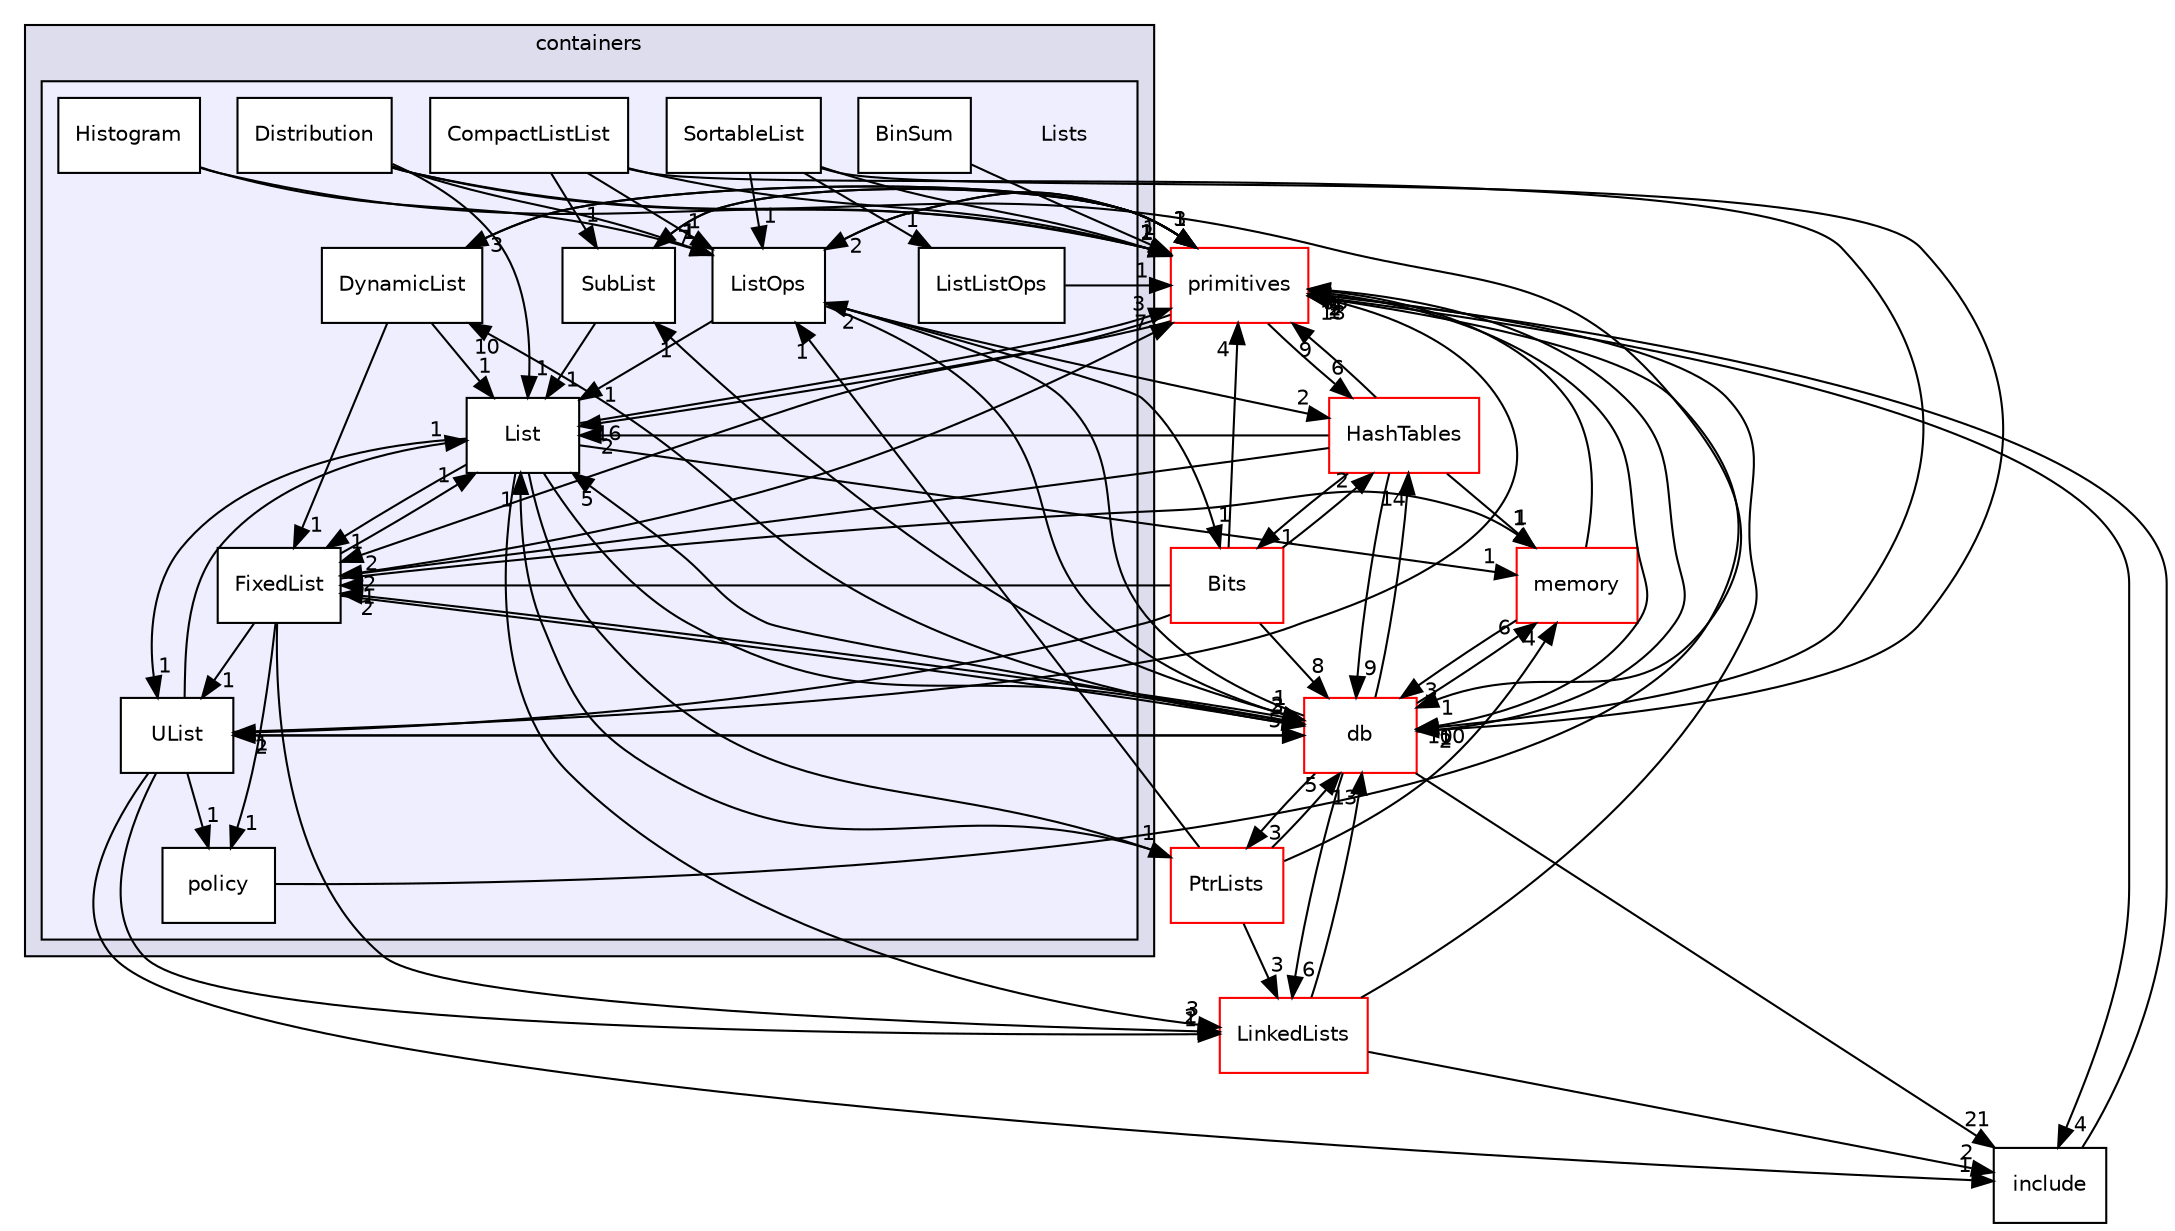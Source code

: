 digraph "src/OpenFOAM/containers/Lists" {
  bgcolor=transparent;
  compound=true
  node [ fontsize="10", fontname="Helvetica"];
  edge [ labelfontsize="10", labelfontname="Helvetica"];
  subgraph clusterdir_19d0872053bde092be81d7fe3f56cbf7 {
    graph [ bgcolor="#ddddee", pencolor="black", label="containers" fontname="Helvetica", fontsize="10", URL="dir_19d0872053bde092be81d7fe3f56cbf7.html"]
  subgraph clusterdir_f87fe3b02e96c330e8a853ff310f1666 {
    graph [ bgcolor="#eeeeff", pencolor="black", label="" URL="dir_f87fe3b02e96c330e8a853ff310f1666.html"];
    dir_f87fe3b02e96c330e8a853ff310f1666 [shape=plaintext label="Lists"];
    dir_602162b67081b7867caaa8d091fb1724 [shape=box label="BinSum" color="black" fillcolor="white" style="filled" URL="dir_602162b67081b7867caaa8d091fb1724.html"];
    dir_833496cb5a8b58b75bc79e857f41a5d7 [shape=box label="CompactListList" color="black" fillcolor="white" style="filled" URL="dir_833496cb5a8b58b75bc79e857f41a5d7.html"];
    dir_59f93597cc1ee20c29d678698223cf27 [shape=box label="Distribution" color="black" fillcolor="white" style="filled" URL="dir_59f93597cc1ee20c29d678698223cf27.html"];
    dir_a20ab38044f60e4dac365f73757378d6 [shape=box label="DynamicList" color="black" fillcolor="white" style="filled" URL="dir_a20ab38044f60e4dac365f73757378d6.html"];
    dir_8ae708bd051dd27b69149ee282cd159a [shape=box label="FixedList" color="black" fillcolor="white" style="filled" URL="dir_8ae708bd051dd27b69149ee282cd159a.html"];
    dir_6a5c0fdd6d142927ad4090a95de87297 [shape=box label="Histogram" color="black" fillcolor="white" style="filled" URL="dir_6a5c0fdd6d142927ad4090a95de87297.html"];
    dir_03aa4c8470f056a9cdca8307712625bf [shape=box label="List" color="black" fillcolor="white" style="filled" URL="dir_03aa4c8470f056a9cdca8307712625bf.html"];
    dir_9e121ab7228167c27650a323886988fd [shape=box label="ListListOps" color="black" fillcolor="white" style="filled" URL="dir_9e121ab7228167c27650a323886988fd.html"];
    dir_223fa5778bd37fe62bf7ed63d1f3016b [shape=box label="ListOps" color="black" fillcolor="white" style="filled" URL="dir_223fa5778bd37fe62bf7ed63d1f3016b.html"];
    dir_fff9e5dae23cb6fc4266c90f66cb0b18 [shape=box label="policy" color="black" fillcolor="white" style="filled" URL="dir_fff9e5dae23cb6fc4266c90f66cb0b18.html"];
    dir_25b3910c6ed71a304326faf2212a286b [shape=box label="SortableList" color="black" fillcolor="white" style="filled" URL="dir_25b3910c6ed71a304326faf2212a286b.html"];
    dir_d2d20ceb2df69a61df891af30ede03d9 [shape=box label="SubList" color="black" fillcolor="white" style="filled" URL="dir_d2d20ceb2df69a61df891af30ede03d9.html"];
    dir_ddee81dbc8cac2123c906c38c70776ee [shape=box label="UList" color="black" fillcolor="white" style="filled" URL="dir_ddee81dbc8cac2123c906c38c70776ee.html"];
  }
  }
  dir_385a22dcc2f7120acb0f1a7a832b3b8d [shape=box label="memory" color="red" URL="dir_385a22dcc2f7120acb0f1a7a832b3b8d.html"];
  dir_46dbcbff8acc0ae94a21b2306d4033de [shape=box label="HashTables" color="red" URL="dir_46dbcbff8acc0ae94a21b2306d4033de.html"];
  dir_c1da495c294d17e72ea15f67e347e9c2 [shape=box label="PtrLists" color="red" URL="dir_c1da495c294d17e72ea15f67e347e9c2.html"];
  dir_63c634f7a7cfd679ac26c67fb30fc32f [shape=box label="db" color="red" URL="dir_63c634f7a7cfd679ac26c67fb30fc32f.html"];
  dir_d88157af7a891d11a6818b2689bd5e5e [shape=box label="Bits" color="red" URL="dir_d88157af7a891d11a6818b2689bd5e5e.html"];
  dir_3e50f45338116b169052b428016851aa [shape=box label="primitives" color="red" URL="dir_3e50f45338116b169052b428016851aa.html"];
  dir_e954e9f5966bc1c681a414ec8bd0ee15 [shape=box label="include" URL="dir_e954e9f5966bc1c681a414ec8bd0ee15.html"];
  dir_1ceeb2d59d8f320bd70a3a0eeca6c137 [shape=box label="LinkedLists" color="red" URL="dir_1ceeb2d59d8f320bd70a3a0eeca6c137.html"];
  dir_a20ab38044f60e4dac365f73757378d6->dir_03aa4c8470f056a9cdca8307712625bf [headlabel="1", labeldistance=1.5 headhref="dir_002202_002205.html"];
  dir_a20ab38044f60e4dac365f73757378d6->dir_8ae708bd051dd27b69149ee282cd159a [headlabel="1", labeldistance=1.5 headhref="dir_002202_002203.html"];
  dir_a20ab38044f60e4dac365f73757378d6->dir_3e50f45338116b169052b428016851aa [headlabel="1", labeldistance=1.5 headhref="dir_002202_002628.html"];
  dir_25b3910c6ed71a304326faf2212a286b->dir_63c634f7a7cfd679ac26c67fb30fc32f [headlabel="2", labeldistance=1.5 headhref="dir_002209_002218.html"];
  dir_25b3910c6ed71a304326faf2212a286b->dir_3e50f45338116b169052b428016851aa [headlabel="2", labeldistance=1.5 headhref="dir_002209_002628.html"];
  dir_25b3910c6ed71a304326faf2212a286b->dir_223fa5778bd37fe62bf7ed63d1f3016b [headlabel="1", labeldistance=1.5 headhref="dir_002209_002207.html"];
  dir_25b3910c6ed71a304326faf2212a286b->dir_9e121ab7228167c27650a323886988fd [headlabel="1", labeldistance=1.5 headhref="dir_002209_002206.html"];
  dir_385a22dcc2f7120acb0f1a7a832b3b8d->dir_63c634f7a7cfd679ac26c67fb30fc32f [headlabel="3", labeldistance=1.5 headhref="dir_002521_002218.html"];
  dir_385a22dcc2f7120acb0f1a7a832b3b8d->dir_3e50f45338116b169052b428016851aa [headlabel="1", labeldistance=1.5 headhref="dir_002521_002628.html"];
  dir_46dbcbff8acc0ae94a21b2306d4033de->dir_385a22dcc2f7120acb0f1a7a832b3b8d [headlabel="1", labeldistance=1.5 headhref="dir_002172_002521.html"];
  dir_46dbcbff8acc0ae94a21b2306d4033de->dir_03aa4c8470f056a9cdca8307712625bf [headlabel="2", labeldistance=1.5 headhref="dir_002172_002205.html"];
  dir_46dbcbff8acc0ae94a21b2306d4033de->dir_8ae708bd051dd27b69149ee282cd159a [headlabel="2", labeldistance=1.5 headhref="dir_002172_002203.html"];
  dir_46dbcbff8acc0ae94a21b2306d4033de->dir_63c634f7a7cfd679ac26c67fb30fc32f [headlabel="9", labeldistance=1.5 headhref="dir_002172_002218.html"];
  dir_46dbcbff8acc0ae94a21b2306d4033de->dir_d88157af7a891d11a6818b2689bd5e5e [headlabel="1", labeldistance=1.5 headhref="dir_002172_002157.html"];
  dir_46dbcbff8acc0ae94a21b2306d4033de->dir_3e50f45338116b169052b428016851aa [headlabel="9", labeldistance=1.5 headhref="dir_002172_002628.html"];
  dir_fff9e5dae23cb6fc4266c90f66cb0b18->dir_3e50f45338116b169052b428016851aa [headlabel="1", labeldistance=1.5 headhref="dir_002208_002628.html"];
  dir_d2d20ceb2df69a61df891af30ede03d9->dir_03aa4c8470f056a9cdca8307712625bf [headlabel="1", labeldistance=1.5 headhref="dir_002210_002205.html"];
  dir_d2d20ceb2df69a61df891af30ede03d9->dir_3e50f45338116b169052b428016851aa [headlabel="1", labeldistance=1.5 headhref="dir_002210_002628.html"];
  dir_03aa4c8470f056a9cdca8307712625bf->dir_385a22dcc2f7120acb0f1a7a832b3b8d [headlabel="1", labeldistance=1.5 headhref="dir_002205_002521.html"];
  dir_03aa4c8470f056a9cdca8307712625bf->dir_8ae708bd051dd27b69149ee282cd159a [headlabel="1", labeldistance=1.5 headhref="dir_002205_002203.html"];
  dir_03aa4c8470f056a9cdca8307712625bf->dir_ddee81dbc8cac2123c906c38c70776ee [headlabel="1", labeldistance=1.5 headhref="dir_002205_002211.html"];
  dir_03aa4c8470f056a9cdca8307712625bf->dir_c1da495c294d17e72ea15f67e347e9c2 [headlabel="1", labeldistance=1.5 headhref="dir_002205_002212.html"];
  dir_03aa4c8470f056a9cdca8307712625bf->dir_63c634f7a7cfd679ac26c67fb30fc32f [headlabel="2", labeldistance=1.5 headhref="dir_002205_002218.html"];
  dir_03aa4c8470f056a9cdca8307712625bf->dir_3e50f45338116b169052b428016851aa [headlabel="3", labeldistance=1.5 headhref="dir_002205_002628.html"];
  dir_03aa4c8470f056a9cdca8307712625bf->dir_1ceeb2d59d8f320bd70a3a0eeca6c137 [headlabel="3", labeldistance=1.5 headhref="dir_002205_002188.html"];
  dir_8ae708bd051dd27b69149ee282cd159a->dir_385a22dcc2f7120acb0f1a7a832b3b8d [headlabel="1", labeldistance=1.5 headhref="dir_002203_002521.html"];
  dir_8ae708bd051dd27b69149ee282cd159a->dir_fff9e5dae23cb6fc4266c90f66cb0b18 [headlabel="1", labeldistance=1.5 headhref="dir_002203_002208.html"];
  dir_8ae708bd051dd27b69149ee282cd159a->dir_03aa4c8470f056a9cdca8307712625bf [headlabel="1", labeldistance=1.5 headhref="dir_002203_002205.html"];
  dir_8ae708bd051dd27b69149ee282cd159a->dir_ddee81dbc8cac2123c906c38c70776ee [headlabel="1", labeldistance=1.5 headhref="dir_002203_002211.html"];
  dir_8ae708bd051dd27b69149ee282cd159a->dir_63c634f7a7cfd679ac26c67fb30fc32f [headlabel="3", labeldistance=1.5 headhref="dir_002203_002218.html"];
  dir_8ae708bd051dd27b69149ee282cd159a->dir_3e50f45338116b169052b428016851aa [headlabel="7", labeldistance=1.5 headhref="dir_002203_002628.html"];
  dir_8ae708bd051dd27b69149ee282cd159a->dir_1ceeb2d59d8f320bd70a3a0eeca6c137 [headlabel="2", labeldistance=1.5 headhref="dir_002203_002188.html"];
  dir_833496cb5a8b58b75bc79e857f41a5d7->dir_d2d20ceb2df69a61df891af30ede03d9 [headlabel="1", labeldistance=1.5 headhref="dir_002200_002210.html"];
  dir_833496cb5a8b58b75bc79e857f41a5d7->dir_63c634f7a7cfd679ac26c67fb30fc32f [headlabel="1", labeldistance=1.5 headhref="dir_002200_002218.html"];
  dir_833496cb5a8b58b75bc79e857f41a5d7->dir_3e50f45338116b169052b428016851aa [headlabel="1", labeldistance=1.5 headhref="dir_002200_002628.html"];
  dir_833496cb5a8b58b75bc79e857f41a5d7->dir_223fa5778bd37fe62bf7ed63d1f3016b [headlabel="1", labeldistance=1.5 headhref="dir_002200_002207.html"];
  dir_ddee81dbc8cac2123c906c38c70776ee->dir_fff9e5dae23cb6fc4266c90f66cb0b18 [headlabel="1", labeldistance=1.5 headhref="dir_002211_002208.html"];
  dir_ddee81dbc8cac2123c906c38c70776ee->dir_03aa4c8470f056a9cdca8307712625bf [headlabel="1", labeldistance=1.5 headhref="dir_002211_002205.html"];
  dir_ddee81dbc8cac2123c906c38c70776ee->dir_63c634f7a7cfd679ac26c67fb30fc32f [headlabel="5", labeldistance=1.5 headhref="dir_002211_002218.html"];
  dir_ddee81dbc8cac2123c906c38c70776ee->dir_3e50f45338116b169052b428016851aa [headlabel="13", labeldistance=1.5 headhref="dir_002211_002628.html"];
  dir_ddee81dbc8cac2123c906c38c70776ee->dir_e954e9f5966bc1c681a414ec8bd0ee15 [headlabel="1", labeldistance=1.5 headhref="dir_002211_002418.html"];
  dir_ddee81dbc8cac2123c906c38c70776ee->dir_1ceeb2d59d8f320bd70a3a0eeca6c137 [headlabel="1", labeldistance=1.5 headhref="dir_002211_002188.html"];
  dir_c1da495c294d17e72ea15f67e347e9c2->dir_385a22dcc2f7120acb0f1a7a832b3b8d [headlabel="4", labeldistance=1.5 headhref="dir_002212_002521.html"];
  dir_c1da495c294d17e72ea15f67e347e9c2->dir_03aa4c8470f056a9cdca8307712625bf [headlabel="1", labeldistance=1.5 headhref="dir_002212_002205.html"];
  dir_c1da495c294d17e72ea15f67e347e9c2->dir_63c634f7a7cfd679ac26c67fb30fc32f [headlabel="5", labeldistance=1.5 headhref="dir_002212_002218.html"];
  dir_c1da495c294d17e72ea15f67e347e9c2->dir_223fa5778bd37fe62bf7ed63d1f3016b [headlabel="1", labeldistance=1.5 headhref="dir_002212_002207.html"];
  dir_c1da495c294d17e72ea15f67e347e9c2->dir_1ceeb2d59d8f320bd70a3a0eeca6c137 [headlabel="3", labeldistance=1.5 headhref="dir_002212_002188.html"];
  dir_63c634f7a7cfd679ac26c67fb30fc32f->dir_a20ab38044f60e4dac365f73757378d6 [headlabel="10", labeldistance=1.5 headhref="dir_002218_002202.html"];
  dir_63c634f7a7cfd679ac26c67fb30fc32f->dir_385a22dcc2f7120acb0f1a7a832b3b8d [headlabel="6", labeldistance=1.5 headhref="dir_002218_002521.html"];
  dir_63c634f7a7cfd679ac26c67fb30fc32f->dir_46dbcbff8acc0ae94a21b2306d4033de [headlabel="14", labeldistance=1.5 headhref="dir_002218_002172.html"];
  dir_63c634f7a7cfd679ac26c67fb30fc32f->dir_d2d20ceb2df69a61df891af30ede03d9 [headlabel="1", labeldistance=1.5 headhref="dir_002218_002210.html"];
  dir_63c634f7a7cfd679ac26c67fb30fc32f->dir_03aa4c8470f056a9cdca8307712625bf [headlabel="5", labeldistance=1.5 headhref="dir_002218_002205.html"];
  dir_63c634f7a7cfd679ac26c67fb30fc32f->dir_8ae708bd051dd27b69149ee282cd159a [headlabel="2", labeldistance=1.5 headhref="dir_002218_002203.html"];
  dir_63c634f7a7cfd679ac26c67fb30fc32f->dir_ddee81dbc8cac2123c906c38c70776ee [headlabel="2", labeldistance=1.5 headhref="dir_002218_002211.html"];
  dir_63c634f7a7cfd679ac26c67fb30fc32f->dir_c1da495c294d17e72ea15f67e347e9c2 [headlabel="3", labeldistance=1.5 headhref="dir_002218_002212.html"];
  dir_63c634f7a7cfd679ac26c67fb30fc32f->dir_3e50f45338116b169052b428016851aa [headlabel="95", labeldistance=1.5 headhref="dir_002218_002628.html"];
  dir_63c634f7a7cfd679ac26c67fb30fc32f->dir_e954e9f5966bc1c681a414ec8bd0ee15 [headlabel="21", labeldistance=1.5 headhref="dir_002218_002418.html"];
  dir_63c634f7a7cfd679ac26c67fb30fc32f->dir_223fa5778bd37fe62bf7ed63d1f3016b [headlabel="2", labeldistance=1.5 headhref="dir_002218_002207.html"];
  dir_63c634f7a7cfd679ac26c67fb30fc32f->dir_1ceeb2d59d8f320bd70a3a0eeca6c137 [headlabel="6", labeldistance=1.5 headhref="dir_002218_002188.html"];
  dir_d88157af7a891d11a6818b2689bd5e5e->dir_46dbcbff8acc0ae94a21b2306d4033de [headlabel="2", labeldistance=1.5 headhref="dir_002157_002172.html"];
  dir_d88157af7a891d11a6818b2689bd5e5e->dir_8ae708bd051dd27b69149ee282cd159a [headlabel="1", labeldistance=1.5 headhref="dir_002157_002203.html"];
  dir_d88157af7a891d11a6818b2689bd5e5e->dir_ddee81dbc8cac2123c906c38c70776ee [headlabel="1", labeldistance=1.5 headhref="dir_002157_002211.html"];
  dir_d88157af7a891d11a6818b2689bd5e5e->dir_63c634f7a7cfd679ac26c67fb30fc32f [headlabel="8", labeldistance=1.5 headhref="dir_002157_002218.html"];
  dir_d88157af7a891d11a6818b2689bd5e5e->dir_3e50f45338116b169052b428016851aa [headlabel="4", labeldistance=1.5 headhref="dir_002157_002628.html"];
  dir_602162b67081b7867caaa8d091fb1724->dir_3e50f45338116b169052b428016851aa [headlabel="1", labeldistance=1.5 headhref="dir_002199_002628.html"];
  dir_3e50f45338116b169052b428016851aa->dir_a20ab38044f60e4dac365f73757378d6 [headlabel="3", labeldistance=1.5 headhref="dir_002628_002202.html"];
  dir_3e50f45338116b169052b428016851aa->dir_46dbcbff8acc0ae94a21b2306d4033de [headlabel="6", labeldistance=1.5 headhref="dir_002628_002172.html"];
  dir_3e50f45338116b169052b428016851aa->dir_d2d20ceb2df69a61df891af30ede03d9 [headlabel="7", labeldistance=1.5 headhref="dir_002628_002210.html"];
  dir_3e50f45338116b169052b428016851aa->dir_03aa4c8470f056a9cdca8307712625bf [headlabel="16", labeldistance=1.5 headhref="dir_002628_002205.html"];
  dir_3e50f45338116b169052b428016851aa->dir_8ae708bd051dd27b69149ee282cd159a [headlabel="2", labeldistance=1.5 headhref="dir_002628_002203.html"];
  dir_3e50f45338116b169052b428016851aa->dir_63c634f7a7cfd679ac26c67fb30fc32f [headlabel="100", labeldistance=1.5 headhref="dir_002628_002218.html"];
  dir_3e50f45338116b169052b428016851aa->dir_e954e9f5966bc1c681a414ec8bd0ee15 [headlabel="4", labeldistance=1.5 headhref="dir_002628_002418.html"];
  dir_3e50f45338116b169052b428016851aa->dir_223fa5778bd37fe62bf7ed63d1f3016b [headlabel="2", labeldistance=1.5 headhref="dir_002628_002207.html"];
  dir_59f93597cc1ee20c29d678698223cf27->dir_03aa4c8470f056a9cdca8307712625bf [headlabel="1", labeldistance=1.5 headhref="dir_002201_002205.html"];
  dir_59f93597cc1ee20c29d678698223cf27->dir_63c634f7a7cfd679ac26c67fb30fc32f [headlabel="1", labeldistance=1.5 headhref="dir_002201_002218.html"];
  dir_59f93597cc1ee20c29d678698223cf27->dir_3e50f45338116b169052b428016851aa [headlabel="1", labeldistance=1.5 headhref="dir_002201_002628.html"];
  dir_59f93597cc1ee20c29d678698223cf27->dir_223fa5778bd37fe62bf7ed63d1f3016b [headlabel="1", labeldistance=1.5 headhref="dir_002201_002207.html"];
  dir_e954e9f5966bc1c681a414ec8bd0ee15->dir_3e50f45338116b169052b428016851aa [headlabel="2", labeldistance=1.5 headhref="dir_002418_002628.html"];
  dir_223fa5778bd37fe62bf7ed63d1f3016b->dir_46dbcbff8acc0ae94a21b2306d4033de [headlabel="2", labeldistance=1.5 headhref="dir_002207_002172.html"];
  dir_223fa5778bd37fe62bf7ed63d1f3016b->dir_03aa4c8470f056a9cdca8307712625bf [headlabel="1", labeldistance=1.5 headhref="dir_002207_002205.html"];
  dir_223fa5778bd37fe62bf7ed63d1f3016b->dir_63c634f7a7cfd679ac26c67fb30fc32f [headlabel="1", labeldistance=1.5 headhref="dir_002207_002218.html"];
  dir_223fa5778bd37fe62bf7ed63d1f3016b->dir_d88157af7a891d11a6818b2689bd5e5e [headlabel="1", labeldistance=1.5 headhref="dir_002207_002157.html"];
  dir_223fa5778bd37fe62bf7ed63d1f3016b->dir_3e50f45338116b169052b428016851aa [headlabel="3", labeldistance=1.5 headhref="dir_002207_002628.html"];
  dir_1ceeb2d59d8f320bd70a3a0eeca6c137->dir_63c634f7a7cfd679ac26c67fb30fc32f [headlabel="13", labeldistance=1.5 headhref="dir_002188_002218.html"];
  dir_1ceeb2d59d8f320bd70a3a0eeca6c137->dir_3e50f45338116b169052b428016851aa [headlabel="9", labeldistance=1.5 headhref="dir_002188_002628.html"];
  dir_1ceeb2d59d8f320bd70a3a0eeca6c137->dir_e954e9f5966bc1c681a414ec8bd0ee15 [headlabel="2", labeldistance=1.5 headhref="dir_002188_002418.html"];
  dir_6a5c0fdd6d142927ad4090a95de87297->dir_3e50f45338116b169052b428016851aa [headlabel="1", labeldistance=1.5 headhref="dir_002204_002628.html"];
  dir_6a5c0fdd6d142927ad4090a95de87297->dir_223fa5778bd37fe62bf7ed63d1f3016b [headlabel="1", labeldistance=1.5 headhref="dir_002204_002207.html"];
  dir_9e121ab7228167c27650a323886988fd->dir_3e50f45338116b169052b428016851aa [headlabel="1", labeldistance=1.5 headhref="dir_002206_002628.html"];
}

